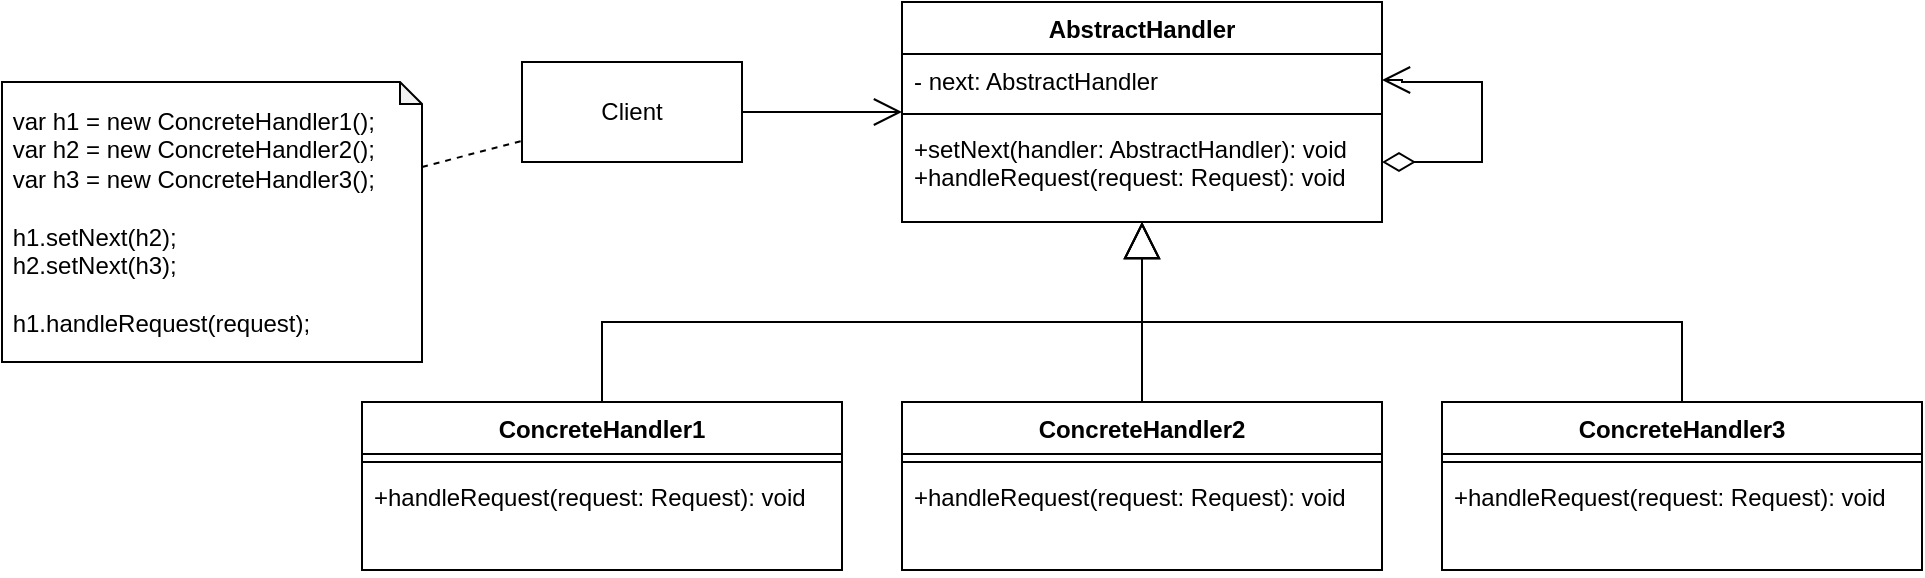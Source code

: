 <mxfile version="21.2.8" type="device">
  <diagram id="C5RBs43oDa-KdzZeNtuy" name="Page-1">
    <mxGraphModel dx="2022" dy="703" grid="1" gridSize="10" guides="1" tooltips="1" connect="1" arrows="1" fold="1" page="1" pageScale="1" pageWidth="827" pageHeight="1169" math="0" shadow="0">
      <root>
        <mxCell id="WIyWlLk6GJQsqaUBKTNV-0" />
        <mxCell id="WIyWlLk6GJQsqaUBKTNV-1" parent="WIyWlLk6GJQsqaUBKTNV-0" />
        <mxCell id="7Qa8bQdMSCbDTftXXpHU-4" value="AbstractHandler" style="swimlane;fontStyle=1;align=center;verticalAlign=top;childLayout=stackLayout;horizontal=1;startSize=26;horizontalStack=0;resizeParent=1;resizeParentMax=0;resizeLast=0;collapsible=1;marginBottom=0;whiteSpace=wrap;html=1;" parent="WIyWlLk6GJQsqaUBKTNV-1" vertex="1">
          <mxGeometry x="200" y="120" width="240" height="110" as="geometry" />
        </mxCell>
        <mxCell id="7Qa8bQdMSCbDTftXXpHU-5" value="- next: AbstractHandler" style="text;strokeColor=none;fillColor=none;align=left;verticalAlign=top;spacingLeft=4;spacingRight=4;overflow=hidden;rotatable=0;points=[[0,0.5],[1,0.5]];portConstraint=eastwest;whiteSpace=wrap;html=1;" parent="7Qa8bQdMSCbDTftXXpHU-4" vertex="1">
          <mxGeometry y="26" width="240" height="26" as="geometry" />
        </mxCell>
        <mxCell id="7Qa8bQdMSCbDTftXXpHU-6" value="" style="line;strokeWidth=1;fillColor=none;align=left;verticalAlign=middle;spacingTop=-1;spacingLeft=3;spacingRight=3;rotatable=0;labelPosition=right;points=[];portConstraint=eastwest;strokeColor=inherit;" parent="7Qa8bQdMSCbDTftXXpHU-4" vertex="1">
          <mxGeometry y="52" width="240" height="8" as="geometry" />
        </mxCell>
        <mxCell id="7Qa8bQdMSCbDTftXXpHU-7" value="+setNext(handler: AbstractHandler): void&lt;br&gt;+handleRequest(request: Request): void" style="text;strokeColor=none;fillColor=none;align=left;verticalAlign=top;spacingLeft=4;spacingRight=4;overflow=hidden;rotatable=0;points=[[0,0.5],[1,0.5]];portConstraint=eastwest;whiteSpace=wrap;html=1;" parent="7Qa8bQdMSCbDTftXXpHU-4" vertex="1">
          <mxGeometry y="60" width="240" height="50" as="geometry" />
        </mxCell>
        <mxCell id="KPGAIlPwQuyMQJLRIZ3k-14" value="" style="endArrow=open;html=1;endSize=12;startArrow=diamondThin;startSize=14;startFill=0;edgeStyle=orthogonalEdgeStyle;rounded=0;" edge="1" parent="7Qa8bQdMSCbDTftXXpHU-4" source="7Qa8bQdMSCbDTftXXpHU-7" target="7Qa8bQdMSCbDTftXXpHU-5">
          <mxGeometry relative="1" as="geometry">
            <mxPoint x="310" y="70" as="sourcePoint" />
            <mxPoint x="470" y="70" as="targetPoint" />
            <Array as="points">
              <mxPoint x="290" y="80" />
              <mxPoint x="290" y="40" />
              <mxPoint x="250" y="40" />
              <mxPoint x="250" y="39" />
            </Array>
          </mxGeometry>
        </mxCell>
        <mxCell id="KPGAIlPwQuyMQJLRIZ3k-0" value="ConcreteHandler1" style="swimlane;fontStyle=1;align=center;verticalAlign=top;childLayout=stackLayout;horizontal=1;startSize=26;horizontalStack=0;resizeParent=1;resizeParentMax=0;resizeLast=0;collapsible=1;marginBottom=0;whiteSpace=wrap;html=1;" vertex="1" parent="WIyWlLk6GJQsqaUBKTNV-1">
          <mxGeometry x="-70" y="320" width="240" height="84" as="geometry" />
        </mxCell>
        <mxCell id="KPGAIlPwQuyMQJLRIZ3k-2" value="" style="line;strokeWidth=1;fillColor=none;align=left;verticalAlign=middle;spacingTop=-1;spacingLeft=3;spacingRight=3;rotatable=0;labelPosition=right;points=[];portConstraint=eastwest;strokeColor=inherit;" vertex="1" parent="KPGAIlPwQuyMQJLRIZ3k-0">
          <mxGeometry y="26" width="240" height="8" as="geometry" />
        </mxCell>
        <mxCell id="KPGAIlPwQuyMQJLRIZ3k-3" value="+handleRequest(request: Request): void" style="text;strokeColor=none;fillColor=none;align=left;verticalAlign=top;spacingLeft=4;spacingRight=4;overflow=hidden;rotatable=0;points=[[0,0.5],[1,0.5]];portConstraint=eastwest;whiteSpace=wrap;html=1;" vertex="1" parent="KPGAIlPwQuyMQJLRIZ3k-0">
          <mxGeometry y="34" width="240" height="50" as="geometry" />
        </mxCell>
        <mxCell id="KPGAIlPwQuyMQJLRIZ3k-4" value="ConcreteHandler2" style="swimlane;fontStyle=1;align=center;verticalAlign=top;childLayout=stackLayout;horizontal=1;startSize=26;horizontalStack=0;resizeParent=1;resizeParentMax=0;resizeLast=0;collapsible=1;marginBottom=0;whiteSpace=wrap;html=1;" vertex="1" parent="WIyWlLk6GJQsqaUBKTNV-1">
          <mxGeometry x="200" y="320" width="240" height="84" as="geometry" />
        </mxCell>
        <mxCell id="KPGAIlPwQuyMQJLRIZ3k-5" value="" style="line;strokeWidth=1;fillColor=none;align=left;verticalAlign=middle;spacingTop=-1;spacingLeft=3;spacingRight=3;rotatable=0;labelPosition=right;points=[];portConstraint=eastwest;strokeColor=inherit;" vertex="1" parent="KPGAIlPwQuyMQJLRIZ3k-4">
          <mxGeometry y="26" width="240" height="8" as="geometry" />
        </mxCell>
        <mxCell id="KPGAIlPwQuyMQJLRIZ3k-6" value="+handleRequest(request: Request): void" style="text;strokeColor=none;fillColor=none;align=left;verticalAlign=top;spacingLeft=4;spacingRight=4;overflow=hidden;rotatable=0;points=[[0,0.5],[1,0.5]];portConstraint=eastwest;whiteSpace=wrap;html=1;" vertex="1" parent="KPGAIlPwQuyMQJLRIZ3k-4">
          <mxGeometry y="34" width="240" height="50" as="geometry" />
        </mxCell>
        <mxCell id="KPGAIlPwQuyMQJLRIZ3k-7" value="ConcreteHandler3" style="swimlane;fontStyle=1;align=center;verticalAlign=top;childLayout=stackLayout;horizontal=1;startSize=26;horizontalStack=0;resizeParent=1;resizeParentMax=0;resizeLast=0;collapsible=1;marginBottom=0;whiteSpace=wrap;html=1;" vertex="1" parent="WIyWlLk6GJQsqaUBKTNV-1">
          <mxGeometry x="470" y="320" width="240" height="84" as="geometry" />
        </mxCell>
        <mxCell id="KPGAIlPwQuyMQJLRIZ3k-8" value="" style="line;strokeWidth=1;fillColor=none;align=left;verticalAlign=middle;spacingTop=-1;spacingLeft=3;spacingRight=3;rotatable=0;labelPosition=right;points=[];portConstraint=eastwest;strokeColor=inherit;" vertex="1" parent="KPGAIlPwQuyMQJLRIZ3k-7">
          <mxGeometry y="26" width="240" height="8" as="geometry" />
        </mxCell>
        <mxCell id="KPGAIlPwQuyMQJLRIZ3k-9" value="+handleRequest(request: Request): void" style="text;strokeColor=none;fillColor=none;align=left;verticalAlign=top;spacingLeft=4;spacingRight=4;overflow=hidden;rotatable=0;points=[[0,0.5],[1,0.5]];portConstraint=eastwest;whiteSpace=wrap;html=1;" vertex="1" parent="KPGAIlPwQuyMQJLRIZ3k-7">
          <mxGeometry y="34" width="240" height="50" as="geometry" />
        </mxCell>
        <mxCell id="KPGAIlPwQuyMQJLRIZ3k-10" value="" style="endArrow=block;endSize=16;endFill=0;html=1;rounded=0;edgeStyle=orthogonalEdgeStyle;" edge="1" parent="WIyWlLk6GJQsqaUBKTNV-1" source="KPGAIlPwQuyMQJLRIZ3k-0" target="7Qa8bQdMSCbDTftXXpHU-4">
          <mxGeometry width="160" relative="1" as="geometry">
            <mxPoint x="160" y="250" as="sourcePoint" />
            <mxPoint x="320" y="250" as="targetPoint" />
            <Array as="points">
              <mxPoint x="50" y="280" />
              <mxPoint x="320" y="280" />
            </Array>
          </mxGeometry>
        </mxCell>
        <mxCell id="KPGAIlPwQuyMQJLRIZ3k-11" value="" style="endArrow=block;endSize=16;endFill=0;html=1;rounded=0;edgeStyle=orthogonalEdgeStyle;" edge="1" parent="WIyWlLk6GJQsqaUBKTNV-1" source="KPGAIlPwQuyMQJLRIZ3k-4" target="7Qa8bQdMSCbDTftXXpHU-4">
          <mxGeometry width="160" relative="1" as="geometry">
            <mxPoint x="250" y="270" as="sourcePoint" />
            <mxPoint x="410" y="270" as="targetPoint" />
          </mxGeometry>
        </mxCell>
        <mxCell id="KPGAIlPwQuyMQJLRIZ3k-12" value="" style="endArrow=block;endSize=16;endFill=0;html=1;rounded=0;edgeStyle=orthogonalEdgeStyle;" edge="1" parent="WIyWlLk6GJQsqaUBKTNV-1" source="KPGAIlPwQuyMQJLRIZ3k-7" target="7Qa8bQdMSCbDTftXXpHU-4">
          <mxGeometry width="160" relative="1" as="geometry">
            <mxPoint x="520" y="280" as="sourcePoint" />
            <mxPoint x="680" y="280" as="targetPoint" />
            <Array as="points">
              <mxPoint x="590" y="280" />
              <mxPoint x="320" y="280" />
            </Array>
          </mxGeometry>
        </mxCell>
        <mxCell id="KPGAIlPwQuyMQJLRIZ3k-17" value="Client" style="html=1;whiteSpace=wrap;" vertex="1" parent="WIyWlLk6GJQsqaUBKTNV-1">
          <mxGeometry x="10" y="150" width="110" height="50" as="geometry" />
        </mxCell>
        <mxCell id="KPGAIlPwQuyMQJLRIZ3k-18" value="" style="endArrow=open;endFill=1;endSize=12;html=1;rounded=0;" edge="1" parent="WIyWlLk6GJQsqaUBKTNV-1" source="KPGAIlPwQuyMQJLRIZ3k-17" target="7Qa8bQdMSCbDTftXXpHU-4">
          <mxGeometry width="160" relative="1" as="geometry">
            <mxPoint x="90" y="210" as="sourcePoint" />
            <mxPoint x="250" y="210" as="targetPoint" />
          </mxGeometry>
        </mxCell>
        <mxCell id="KPGAIlPwQuyMQJLRIZ3k-19" value="&amp;nbsp;var h1 = new ConcreteHandler1();&lt;br&gt;&amp;nbsp;var h2 = new ConcreteHandler2();&lt;br&gt;&amp;nbsp;var h3 = new ConcreteHandler3();&lt;br&gt;&lt;br&gt;&amp;nbsp;h1.setNext(h2);&lt;br&gt;&amp;nbsp;h2.setNext(h3);&lt;br&gt;&lt;br&gt;&amp;nbsp;h1.handleRequest(request);" style="shape=note;whiteSpace=wrap;html=1;backgroundOutline=1;darkOpacity=0.05;size=11;align=left;" vertex="1" parent="WIyWlLk6GJQsqaUBKTNV-1">
          <mxGeometry x="-250" y="160" width="210" height="140" as="geometry" />
        </mxCell>
        <mxCell id="KPGAIlPwQuyMQJLRIZ3k-20" value="" style="endArrow=none;dashed=1;html=1;rounded=0;" edge="1" parent="WIyWlLk6GJQsqaUBKTNV-1" source="KPGAIlPwQuyMQJLRIZ3k-19" target="KPGAIlPwQuyMQJLRIZ3k-17">
          <mxGeometry width="50" height="50" relative="1" as="geometry">
            <mxPoint x="40" y="340" as="sourcePoint" />
            <mxPoint x="90" y="290" as="targetPoint" />
          </mxGeometry>
        </mxCell>
      </root>
    </mxGraphModel>
  </diagram>
</mxfile>
